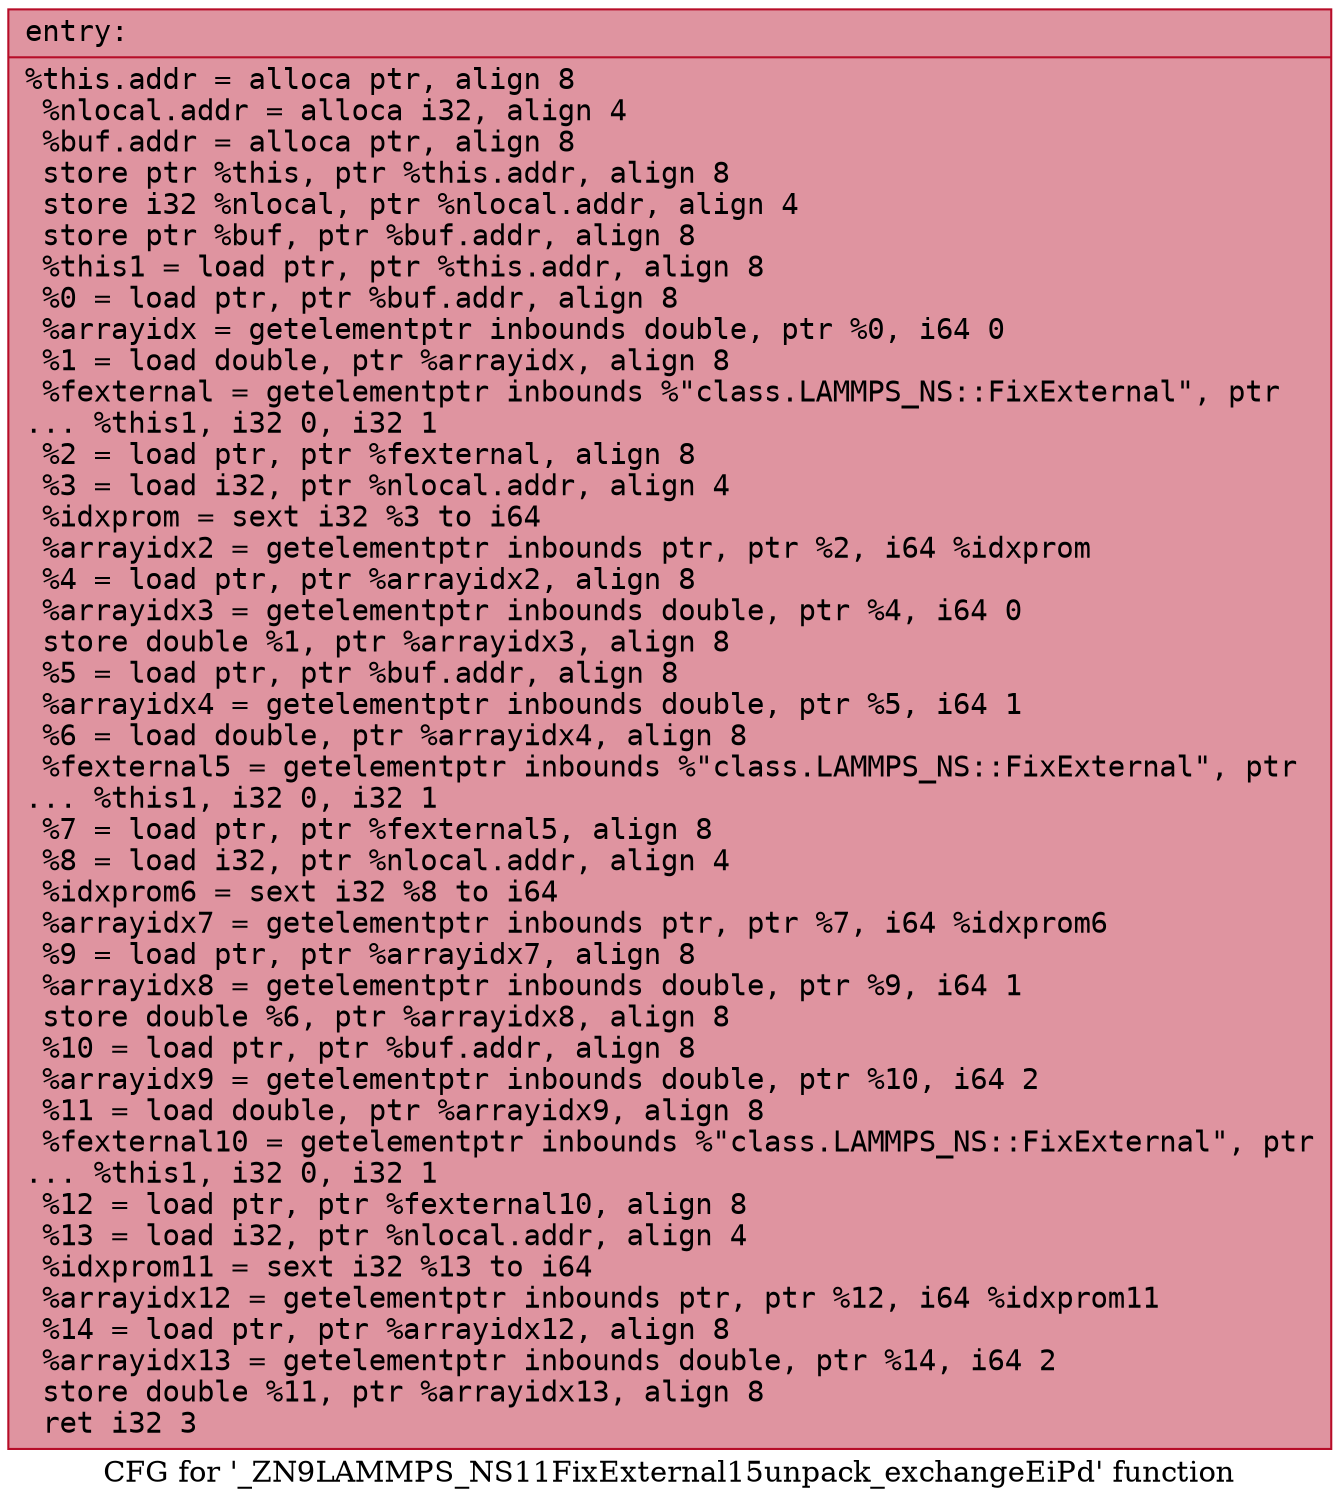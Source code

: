 digraph "CFG for '_ZN9LAMMPS_NS11FixExternal15unpack_exchangeEiPd' function" {
	label="CFG for '_ZN9LAMMPS_NS11FixExternal15unpack_exchangeEiPd' function";

	Node0x5634c656f150 [shape=record,color="#b70d28ff", style=filled, fillcolor="#b70d2870" fontname="Courier",label="{entry:\l|  %this.addr = alloca ptr, align 8\l  %nlocal.addr = alloca i32, align 4\l  %buf.addr = alloca ptr, align 8\l  store ptr %this, ptr %this.addr, align 8\l  store i32 %nlocal, ptr %nlocal.addr, align 4\l  store ptr %buf, ptr %buf.addr, align 8\l  %this1 = load ptr, ptr %this.addr, align 8\l  %0 = load ptr, ptr %buf.addr, align 8\l  %arrayidx = getelementptr inbounds double, ptr %0, i64 0\l  %1 = load double, ptr %arrayidx, align 8\l  %fexternal = getelementptr inbounds %\"class.LAMMPS_NS::FixExternal\", ptr\l... %this1, i32 0, i32 1\l  %2 = load ptr, ptr %fexternal, align 8\l  %3 = load i32, ptr %nlocal.addr, align 4\l  %idxprom = sext i32 %3 to i64\l  %arrayidx2 = getelementptr inbounds ptr, ptr %2, i64 %idxprom\l  %4 = load ptr, ptr %arrayidx2, align 8\l  %arrayidx3 = getelementptr inbounds double, ptr %4, i64 0\l  store double %1, ptr %arrayidx3, align 8\l  %5 = load ptr, ptr %buf.addr, align 8\l  %arrayidx4 = getelementptr inbounds double, ptr %5, i64 1\l  %6 = load double, ptr %arrayidx4, align 8\l  %fexternal5 = getelementptr inbounds %\"class.LAMMPS_NS::FixExternal\", ptr\l... %this1, i32 0, i32 1\l  %7 = load ptr, ptr %fexternal5, align 8\l  %8 = load i32, ptr %nlocal.addr, align 4\l  %idxprom6 = sext i32 %8 to i64\l  %arrayidx7 = getelementptr inbounds ptr, ptr %7, i64 %idxprom6\l  %9 = load ptr, ptr %arrayidx7, align 8\l  %arrayidx8 = getelementptr inbounds double, ptr %9, i64 1\l  store double %6, ptr %arrayidx8, align 8\l  %10 = load ptr, ptr %buf.addr, align 8\l  %arrayidx9 = getelementptr inbounds double, ptr %10, i64 2\l  %11 = load double, ptr %arrayidx9, align 8\l  %fexternal10 = getelementptr inbounds %\"class.LAMMPS_NS::FixExternal\", ptr\l... %this1, i32 0, i32 1\l  %12 = load ptr, ptr %fexternal10, align 8\l  %13 = load i32, ptr %nlocal.addr, align 4\l  %idxprom11 = sext i32 %13 to i64\l  %arrayidx12 = getelementptr inbounds ptr, ptr %12, i64 %idxprom11\l  %14 = load ptr, ptr %arrayidx12, align 8\l  %arrayidx13 = getelementptr inbounds double, ptr %14, i64 2\l  store double %11, ptr %arrayidx13, align 8\l  ret i32 3\l}"];
}
